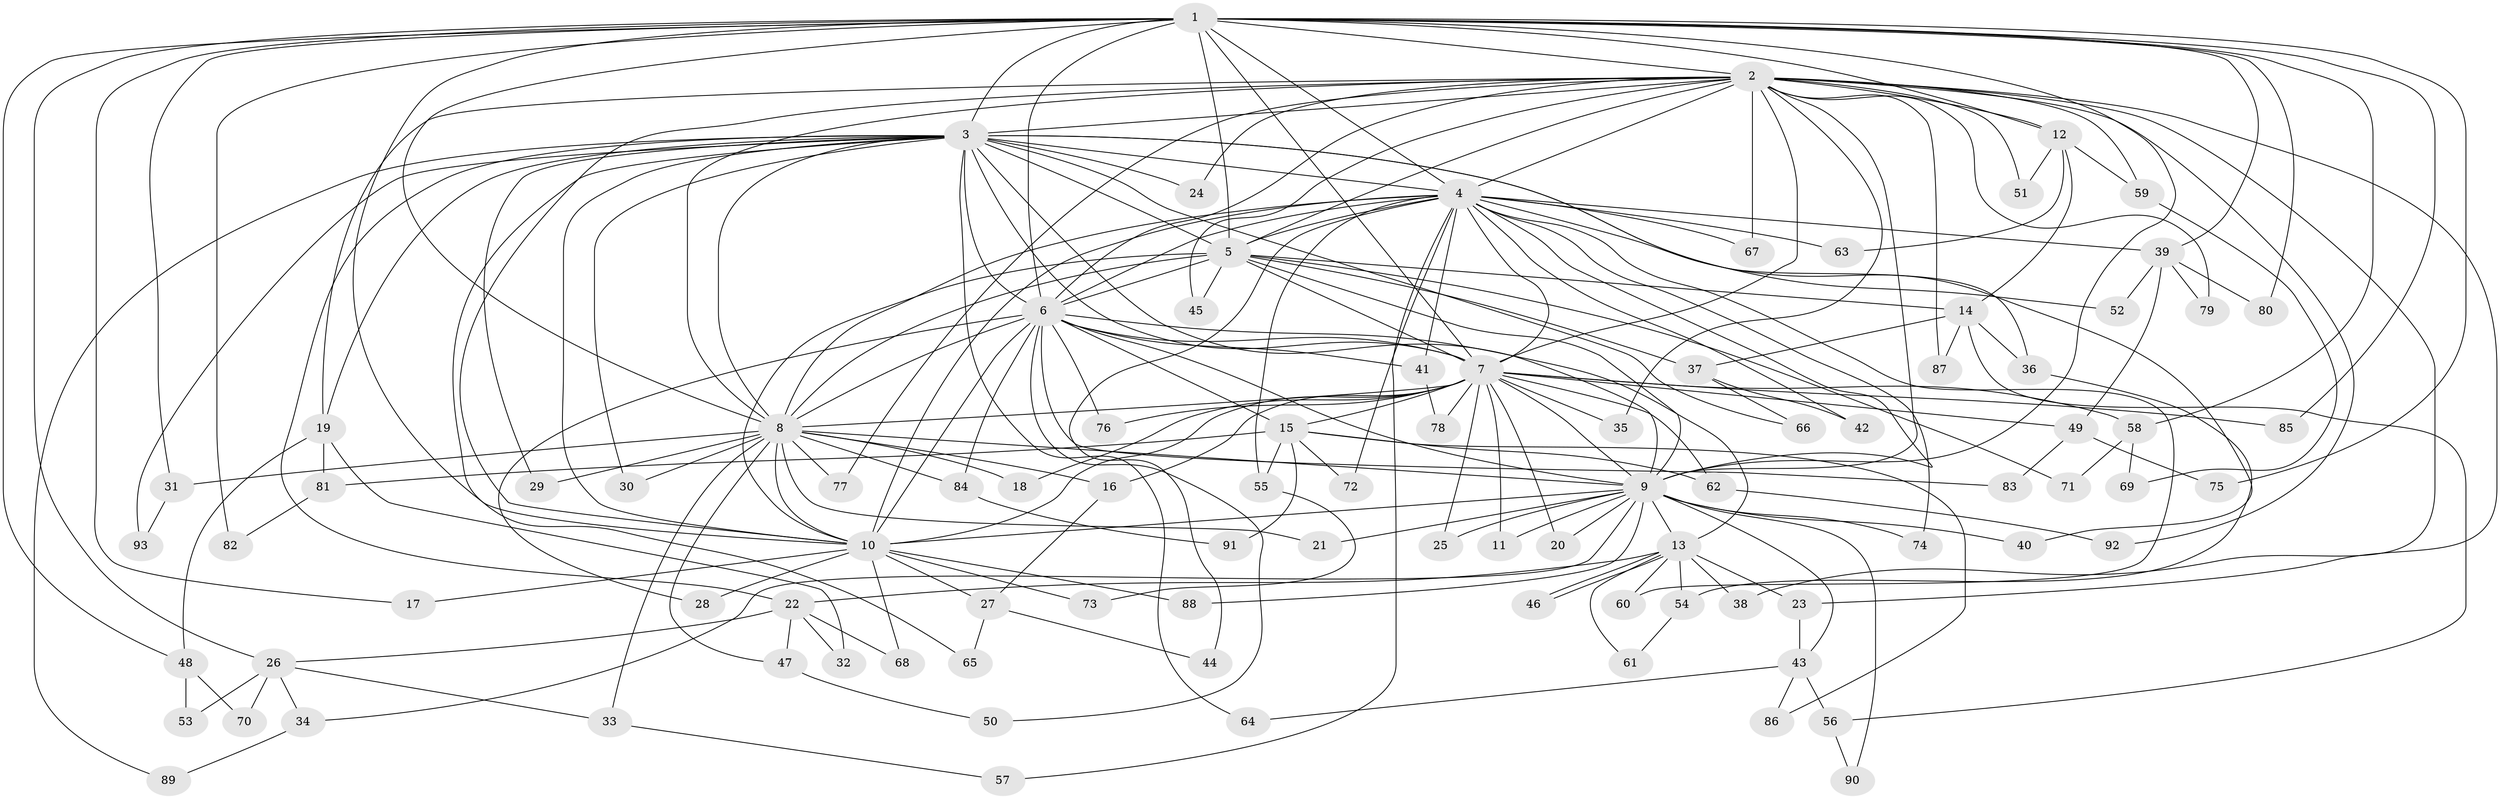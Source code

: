 // coarse degree distribution, {19: 0.029850746268656716, 21: 0.029850746268656716, 22: 0.014925373134328358, 14: 0.029850746268656716, 15: 0.014925373134328358, 17: 0.014925373134328358, 24: 0.014925373134328358, 2: 0.5522388059701493, 6: 0.04477611940298507, 8: 0.014925373134328358, 5: 0.04477611940298507, 3: 0.1044776119402985, 7: 0.014925373134328358, 4: 0.05970149253731343, 1: 0.014925373134328358}
// Generated by graph-tools (version 1.1) at 2025/23/03/03/25 07:23:42]
// undirected, 93 vertices, 211 edges
graph export_dot {
graph [start="1"]
  node [color=gray90,style=filled];
  1;
  2;
  3;
  4;
  5;
  6;
  7;
  8;
  9;
  10;
  11;
  12;
  13;
  14;
  15;
  16;
  17;
  18;
  19;
  20;
  21;
  22;
  23;
  24;
  25;
  26;
  27;
  28;
  29;
  30;
  31;
  32;
  33;
  34;
  35;
  36;
  37;
  38;
  39;
  40;
  41;
  42;
  43;
  44;
  45;
  46;
  47;
  48;
  49;
  50;
  51;
  52;
  53;
  54;
  55;
  56;
  57;
  58;
  59;
  60;
  61;
  62;
  63;
  64;
  65;
  66;
  67;
  68;
  69;
  70;
  71;
  72;
  73;
  74;
  75;
  76;
  77;
  78;
  79;
  80;
  81;
  82;
  83;
  84;
  85;
  86;
  87;
  88;
  89;
  90;
  91;
  92;
  93;
  1 -- 2;
  1 -- 3;
  1 -- 4;
  1 -- 5;
  1 -- 6;
  1 -- 7;
  1 -- 8;
  1 -- 9;
  1 -- 10;
  1 -- 12;
  1 -- 17;
  1 -- 26;
  1 -- 31;
  1 -- 39;
  1 -- 48;
  1 -- 58;
  1 -- 75;
  1 -- 80;
  1 -- 82;
  1 -- 85;
  2 -- 3;
  2 -- 4;
  2 -- 5;
  2 -- 6;
  2 -- 7;
  2 -- 8;
  2 -- 9;
  2 -- 10;
  2 -- 12;
  2 -- 19;
  2 -- 23;
  2 -- 24;
  2 -- 35;
  2 -- 38;
  2 -- 45;
  2 -- 51;
  2 -- 59;
  2 -- 67;
  2 -- 77;
  2 -- 79;
  2 -- 87;
  2 -- 92;
  3 -- 4;
  3 -- 5;
  3 -- 6;
  3 -- 7;
  3 -- 8;
  3 -- 9;
  3 -- 10;
  3 -- 19;
  3 -- 22;
  3 -- 24;
  3 -- 29;
  3 -- 30;
  3 -- 36;
  3 -- 52;
  3 -- 64;
  3 -- 65;
  3 -- 66;
  3 -- 89;
  3 -- 93;
  4 -- 5;
  4 -- 6;
  4 -- 7;
  4 -- 8;
  4 -- 9;
  4 -- 10;
  4 -- 39;
  4 -- 40;
  4 -- 41;
  4 -- 42;
  4 -- 44;
  4 -- 55;
  4 -- 57;
  4 -- 60;
  4 -- 63;
  4 -- 67;
  4 -- 72;
  4 -- 74;
  5 -- 6;
  5 -- 7;
  5 -- 8;
  5 -- 9;
  5 -- 10;
  5 -- 14;
  5 -- 37;
  5 -- 45;
  5 -- 71;
  6 -- 7;
  6 -- 8;
  6 -- 9;
  6 -- 10;
  6 -- 13;
  6 -- 15;
  6 -- 28;
  6 -- 41;
  6 -- 50;
  6 -- 76;
  6 -- 83;
  6 -- 84;
  7 -- 8;
  7 -- 9;
  7 -- 10;
  7 -- 11;
  7 -- 15;
  7 -- 16;
  7 -- 18;
  7 -- 20;
  7 -- 25;
  7 -- 35;
  7 -- 49;
  7 -- 58;
  7 -- 62;
  7 -- 76;
  7 -- 78;
  7 -- 85;
  8 -- 9;
  8 -- 10;
  8 -- 16;
  8 -- 18;
  8 -- 21;
  8 -- 29;
  8 -- 30;
  8 -- 31;
  8 -- 33;
  8 -- 47;
  8 -- 77;
  8 -- 84;
  9 -- 10;
  9 -- 11;
  9 -- 13;
  9 -- 20;
  9 -- 21;
  9 -- 25;
  9 -- 34;
  9 -- 40;
  9 -- 43;
  9 -- 74;
  9 -- 88;
  9 -- 90;
  10 -- 17;
  10 -- 27;
  10 -- 28;
  10 -- 68;
  10 -- 73;
  10 -- 88;
  12 -- 14;
  12 -- 51;
  12 -- 59;
  12 -- 63;
  13 -- 22;
  13 -- 23;
  13 -- 38;
  13 -- 46;
  13 -- 46;
  13 -- 54;
  13 -- 60;
  13 -- 61;
  14 -- 36;
  14 -- 37;
  14 -- 56;
  14 -- 87;
  15 -- 55;
  15 -- 62;
  15 -- 72;
  15 -- 81;
  15 -- 86;
  15 -- 91;
  16 -- 27;
  19 -- 32;
  19 -- 48;
  19 -- 81;
  22 -- 26;
  22 -- 32;
  22 -- 47;
  22 -- 68;
  23 -- 43;
  26 -- 33;
  26 -- 34;
  26 -- 53;
  26 -- 70;
  27 -- 44;
  27 -- 65;
  31 -- 93;
  33 -- 57;
  34 -- 89;
  36 -- 54;
  37 -- 42;
  37 -- 66;
  39 -- 49;
  39 -- 52;
  39 -- 79;
  39 -- 80;
  41 -- 78;
  43 -- 56;
  43 -- 64;
  43 -- 86;
  47 -- 50;
  48 -- 53;
  48 -- 70;
  49 -- 75;
  49 -- 83;
  54 -- 61;
  55 -- 73;
  56 -- 90;
  58 -- 69;
  58 -- 71;
  59 -- 69;
  62 -- 92;
  81 -- 82;
  84 -- 91;
}

